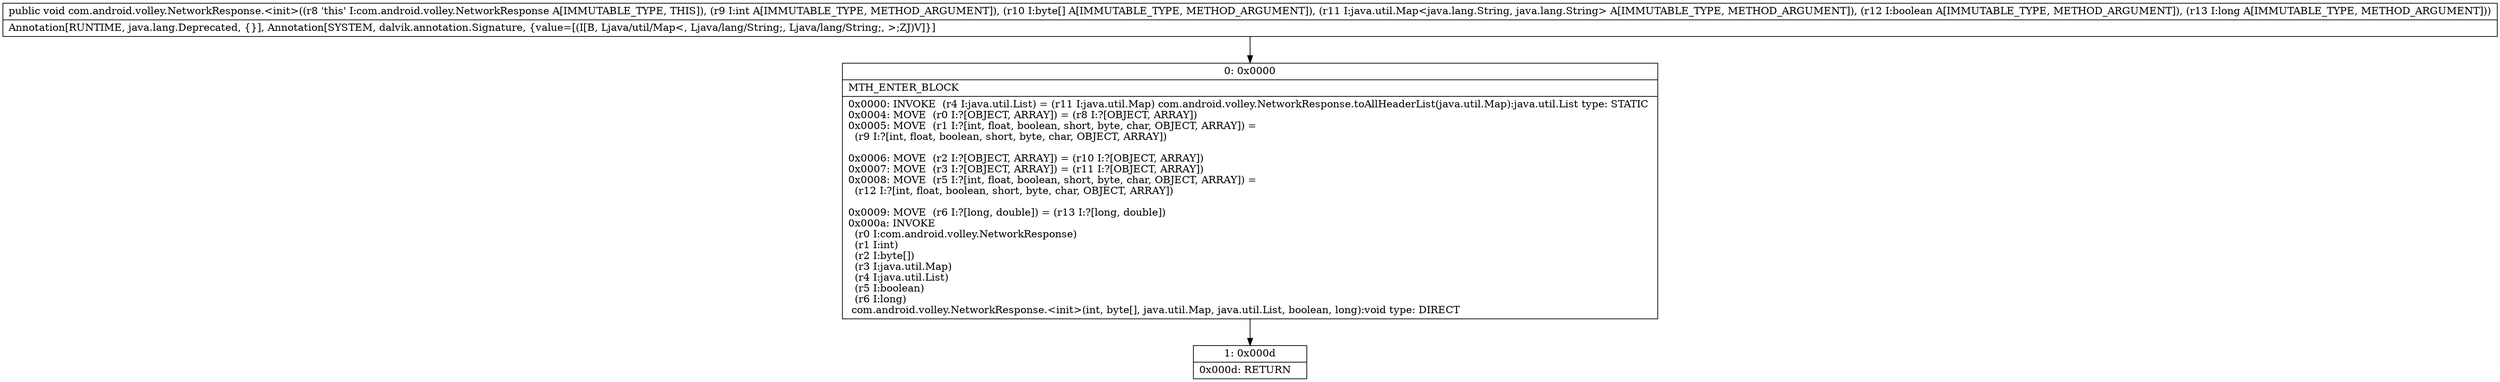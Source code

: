 digraph "CFG forcom.android.volley.NetworkResponse.\<init\>(I[BLjava\/util\/Map;ZJ)V" {
Node_0 [shape=record,label="{0\:\ 0x0000|MTH_ENTER_BLOCK\l|0x0000: INVOKE  (r4 I:java.util.List) = (r11 I:java.util.Map) com.android.volley.NetworkResponse.toAllHeaderList(java.util.Map):java.util.List type: STATIC \l0x0004: MOVE  (r0 I:?[OBJECT, ARRAY]) = (r8 I:?[OBJECT, ARRAY]) \l0x0005: MOVE  (r1 I:?[int, float, boolean, short, byte, char, OBJECT, ARRAY]) = \l  (r9 I:?[int, float, boolean, short, byte, char, OBJECT, ARRAY])\l \l0x0006: MOVE  (r2 I:?[OBJECT, ARRAY]) = (r10 I:?[OBJECT, ARRAY]) \l0x0007: MOVE  (r3 I:?[OBJECT, ARRAY]) = (r11 I:?[OBJECT, ARRAY]) \l0x0008: MOVE  (r5 I:?[int, float, boolean, short, byte, char, OBJECT, ARRAY]) = \l  (r12 I:?[int, float, boolean, short, byte, char, OBJECT, ARRAY])\l \l0x0009: MOVE  (r6 I:?[long, double]) = (r13 I:?[long, double]) \l0x000a: INVOKE  \l  (r0 I:com.android.volley.NetworkResponse)\l  (r1 I:int)\l  (r2 I:byte[])\l  (r3 I:java.util.Map)\l  (r4 I:java.util.List)\l  (r5 I:boolean)\l  (r6 I:long)\l com.android.volley.NetworkResponse.\<init\>(int, byte[], java.util.Map, java.util.List, boolean, long):void type: DIRECT \l}"];
Node_1 [shape=record,label="{1\:\ 0x000d|0x000d: RETURN   \l}"];
MethodNode[shape=record,label="{public void com.android.volley.NetworkResponse.\<init\>((r8 'this' I:com.android.volley.NetworkResponse A[IMMUTABLE_TYPE, THIS]), (r9 I:int A[IMMUTABLE_TYPE, METHOD_ARGUMENT]), (r10 I:byte[] A[IMMUTABLE_TYPE, METHOD_ARGUMENT]), (r11 I:java.util.Map\<java.lang.String, java.lang.String\> A[IMMUTABLE_TYPE, METHOD_ARGUMENT]), (r12 I:boolean A[IMMUTABLE_TYPE, METHOD_ARGUMENT]), (r13 I:long A[IMMUTABLE_TYPE, METHOD_ARGUMENT]))  | Annotation[RUNTIME, java.lang.Deprecated, \{\}], Annotation[SYSTEM, dalvik.annotation.Signature, \{value=[(I[B, Ljava\/util\/Map\<, Ljava\/lang\/String;, Ljava\/lang\/String;, \>;ZJ)V]\}]\l}"];
MethodNode -> Node_0;
Node_0 -> Node_1;
}

